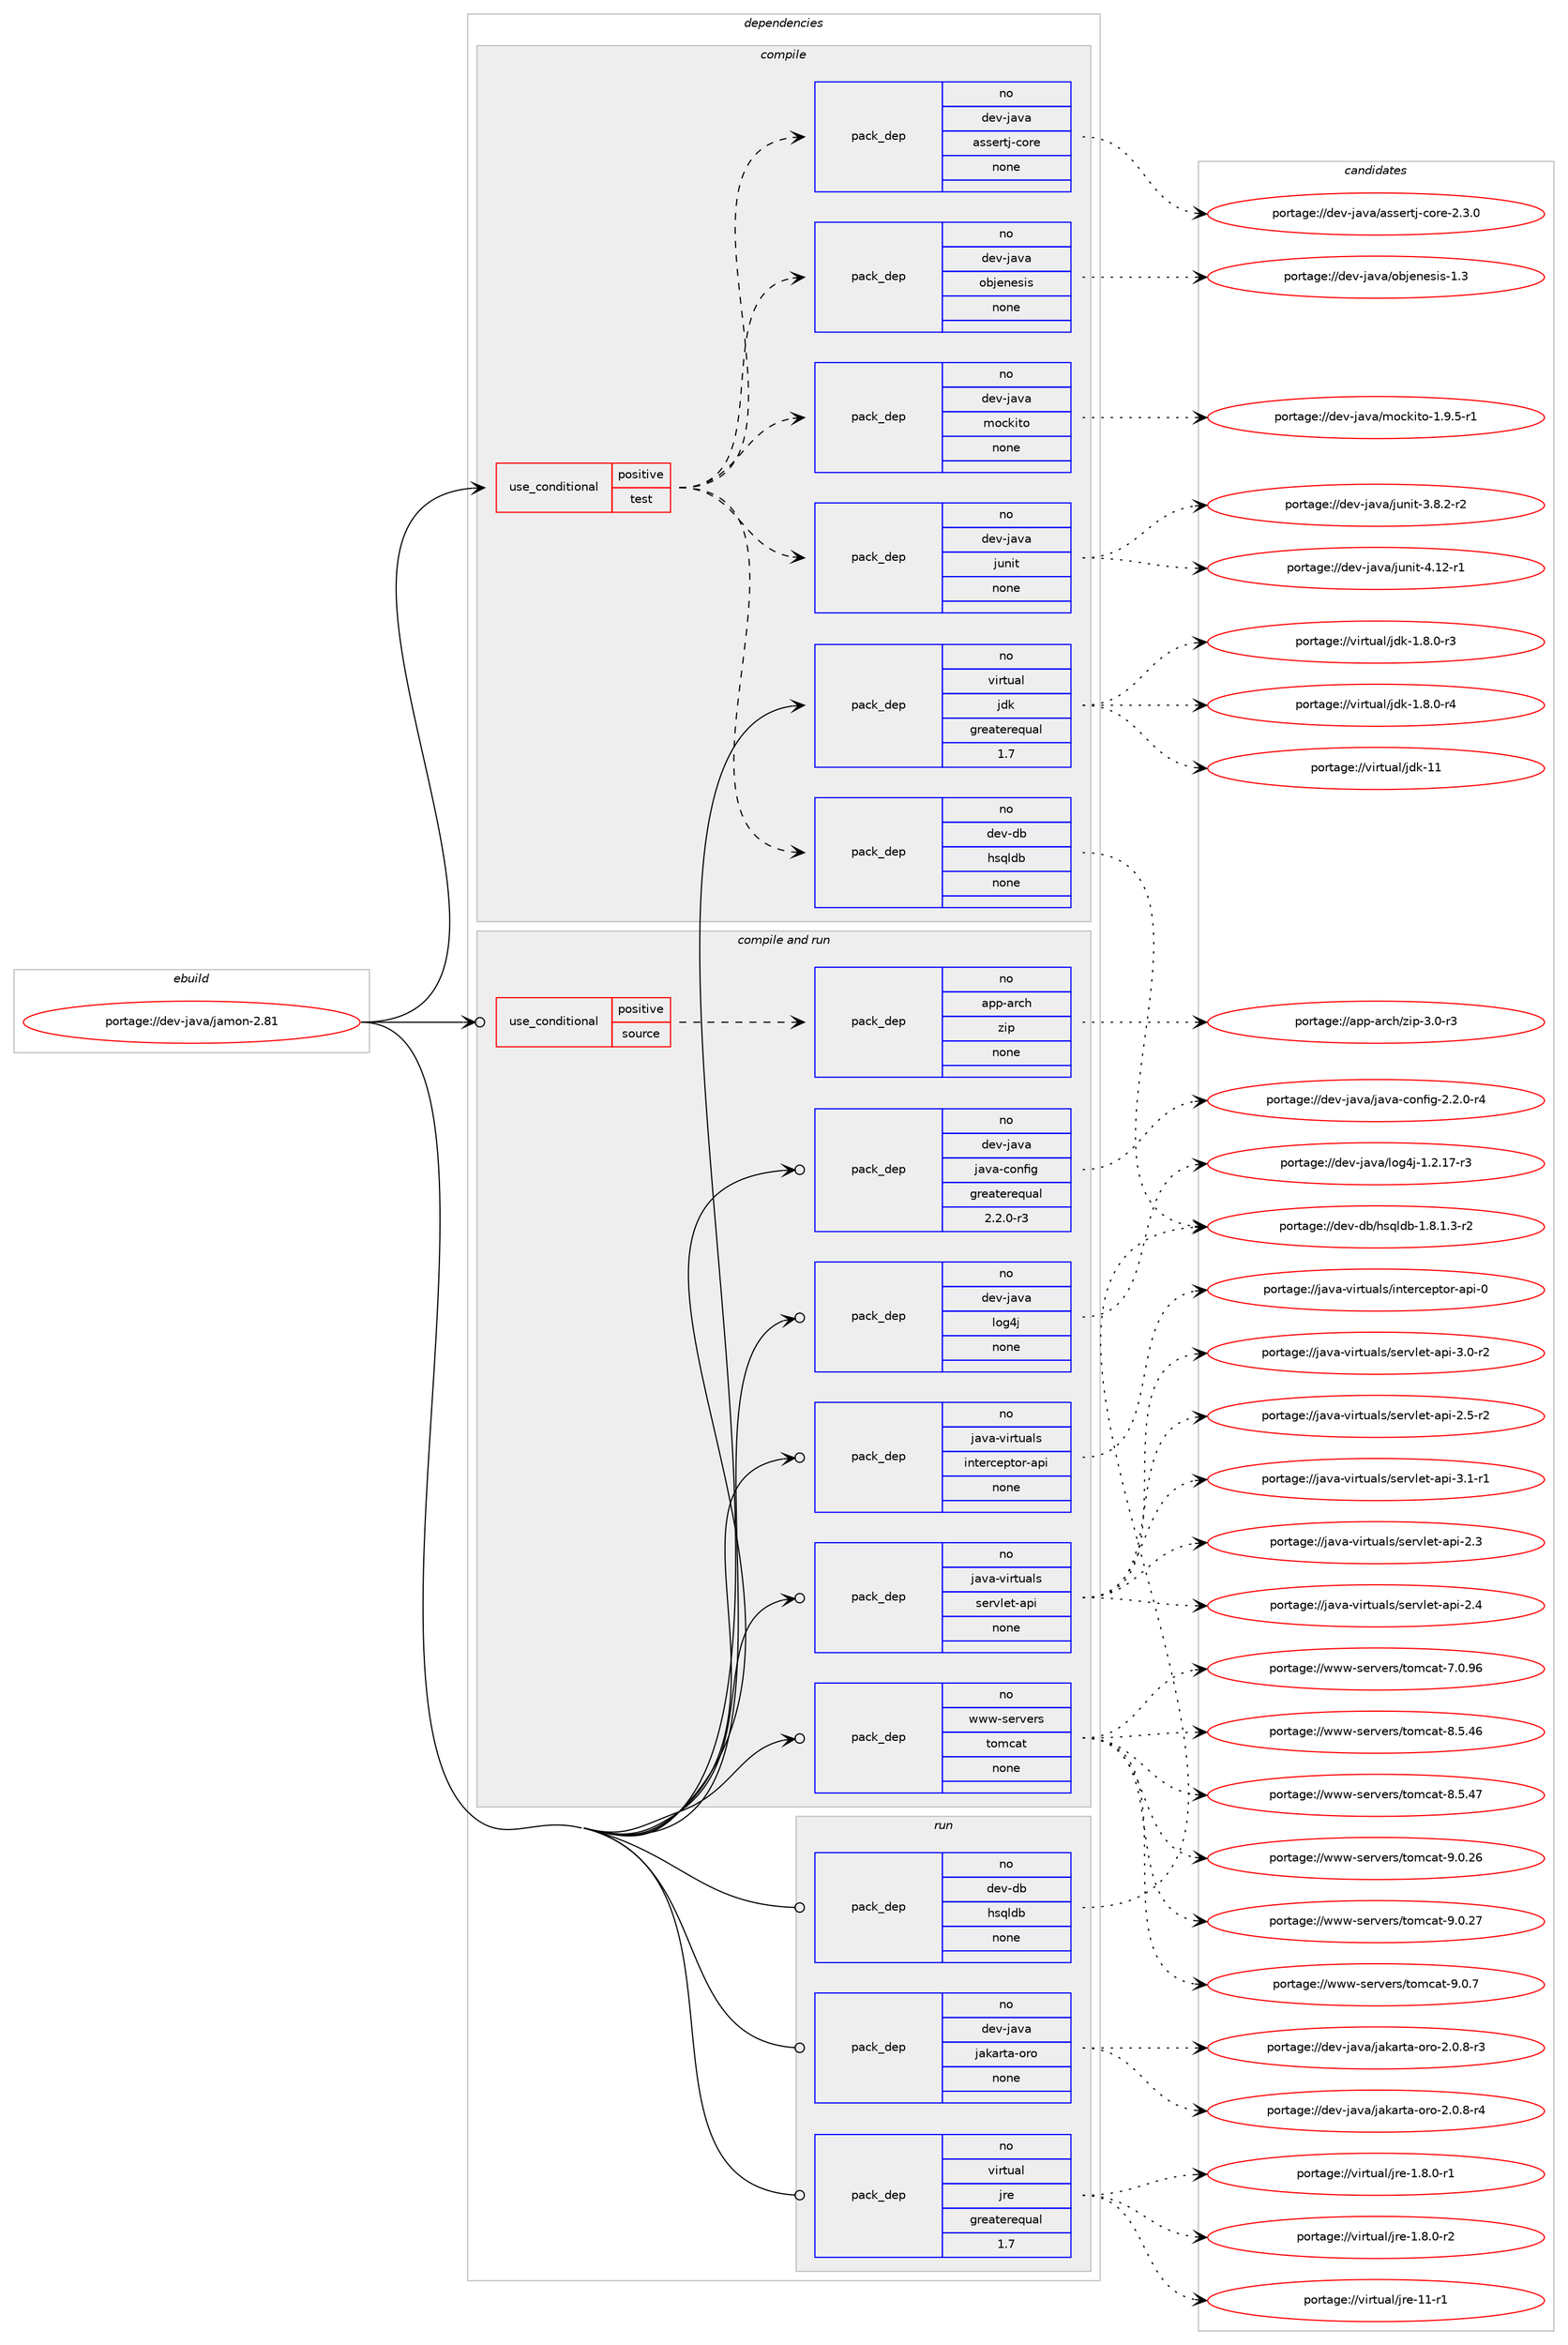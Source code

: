 digraph prolog {

# *************
# Graph options
# *************

newrank=true;
concentrate=true;
compound=true;
graph [rankdir=LR,fontname=Helvetica,fontsize=10,ranksep=1.5];#, ranksep=2.5, nodesep=0.2];
edge  [arrowhead=vee];
node  [fontname=Helvetica,fontsize=10];

# **********
# The ebuild
# **********

subgraph cluster_leftcol {
color=gray;
rank=same;
label=<<i>ebuild</i>>;
id [label="portage://dev-java/jamon-2.81", color=red, width=4, href="../dev-java/jamon-2.81.svg"];
}

# ****************
# The dependencies
# ****************

subgraph cluster_midcol {
color=gray;
label=<<i>dependencies</i>>;
subgraph cluster_compile {
fillcolor="#eeeeee";
style=filled;
label=<<i>compile</i>>;
subgraph cond18375 {
dependency88726 [label=<<TABLE BORDER="0" CELLBORDER="1" CELLSPACING="0" CELLPADDING="4"><TR><TD ROWSPAN="3" CELLPADDING="10">use_conditional</TD></TR><TR><TD>positive</TD></TR><TR><TD>test</TD></TR></TABLE>>, shape=none, color=red];
subgraph pack67637 {
dependency88727 [label=<<TABLE BORDER="0" CELLBORDER="1" CELLSPACING="0" CELLPADDING="4" WIDTH="220"><TR><TD ROWSPAN="6" CELLPADDING="30">pack_dep</TD></TR><TR><TD WIDTH="110">no</TD></TR><TR><TD>dev-db</TD></TR><TR><TD>hsqldb</TD></TR><TR><TD>none</TD></TR><TR><TD></TD></TR></TABLE>>, shape=none, color=blue];
}
dependency88726:e -> dependency88727:w [weight=20,style="dashed",arrowhead="vee"];
subgraph pack67638 {
dependency88728 [label=<<TABLE BORDER="0" CELLBORDER="1" CELLSPACING="0" CELLPADDING="4" WIDTH="220"><TR><TD ROWSPAN="6" CELLPADDING="30">pack_dep</TD></TR><TR><TD WIDTH="110">no</TD></TR><TR><TD>dev-java</TD></TR><TR><TD>assertj-core</TD></TR><TR><TD>none</TD></TR><TR><TD></TD></TR></TABLE>>, shape=none, color=blue];
}
dependency88726:e -> dependency88728:w [weight=20,style="dashed",arrowhead="vee"];
subgraph pack67639 {
dependency88729 [label=<<TABLE BORDER="0" CELLBORDER="1" CELLSPACING="0" CELLPADDING="4" WIDTH="220"><TR><TD ROWSPAN="6" CELLPADDING="30">pack_dep</TD></TR><TR><TD WIDTH="110">no</TD></TR><TR><TD>dev-java</TD></TR><TR><TD>junit</TD></TR><TR><TD>none</TD></TR><TR><TD></TD></TR></TABLE>>, shape=none, color=blue];
}
dependency88726:e -> dependency88729:w [weight=20,style="dashed",arrowhead="vee"];
subgraph pack67640 {
dependency88730 [label=<<TABLE BORDER="0" CELLBORDER="1" CELLSPACING="0" CELLPADDING="4" WIDTH="220"><TR><TD ROWSPAN="6" CELLPADDING="30">pack_dep</TD></TR><TR><TD WIDTH="110">no</TD></TR><TR><TD>dev-java</TD></TR><TR><TD>mockito</TD></TR><TR><TD>none</TD></TR><TR><TD></TD></TR></TABLE>>, shape=none, color=blue];
}
dependency88726:e -> dependency88730:w [weight=20,style="dashed",arrowhead="vee"];
subgraph pack67641 {
dependency88731 [label=<<TABLE BORDER="0" CELLBORDER="1" CELLSPACING="0" CELLPADDING="4" WIDTH="220"><TR><TD ROWSPAN="6" CELLPADDING="30">pack_dep</TD></TR><TR><TD WIDTH="110">no</TD></TR><TR><TD>dev-java</TD></TR><TR><TD>objenesis</TD></TR><TR><TD>none</TD></TR><TR><TD></TD></TR></TABLE>>, shape=none, color=blue];
}
dependency88726:e -> dependency88731:w [weight=20,style="dashed",arrowhead="vee"];
}
id:e -> dependency88726:w [weight=20,style="solid",arrowhead="vee"];
subgraph pack67642 {
dependency88732 [label=<<TABLE BORDER="0" CELLBORDER="1" CELLSPACING="0" CELLPADDING="4" WIDTH="220"><TR><TD ROWSPAN="6" CELLPADDING="30">pack_dep</TD></TR><TR><TD WIDTH="110">no</TD></TR><TR><TD>virtual</TD></TR><TR><TD>jdk</TD></TR><TR><TD>greaterequal</TD></TR><TR><TD>1.7</TD></TR></TABLE>>, shape=none, color=blue];
}
id:e -> dependency88732:w [weight=20,style="solid",arrowhead="vee"];
}
subgraph cluster_compileandrun {
fillcolor="#eeeeee";
style=filled;
label=<<i>compile and run</i>>;
subgraph cond18376 {
dependency88733 [label=<<TABLE BORDER="0" CELLBORDER="1" CELLSPACING="0" CELLPADDING="4"><TR><TD ROWSPAN="3" CELLPADDING="10">use_conditional</TD></TR><TR><TD>positive</TD></TR><TR><TD>source</TD></TR></TABLE>>, shape=none, color=red];
subgraph pack67643 {
dependency88734 [label=<<TABLE BORDER="0" CELLBORDER="1" CELLSPACING="0" CELLPADDING="4" WIDTH="220"><TR><TD ROWSPAN="6" CELLPADDING="30">pack_dep</TD></TR><TR><TD WIDTH="110">no</TD></TR><TR><TD>app-arch</TD></TR><TR><TD>zip</TD></TR><TR><TD>none</TD></TR><TR><TD></TD></TR></TABLE>>, shape=none, color=blue];
}
dependency88733:e -> dependency88734:w [weight=20,style="dashed",arrowhead="vee"];
}
id:e -> dependency88733:w [weight=20,style="solid",arrowhead="odotvee"];
subgraph pack67644 {
dependency88735 [label=<<TABLE BORDER="0" CELLBORDER="1" CELLSPACING="0" CELLPADDING="4" WIDTH="220"><TR><TD ROWSPAN="6" CELLPADDING="30">pack_dep</TD></TR><TR><TD WIDTH="110">no</TD></TR><TR><TD>dev-java</TD></TR><TR><TD>java-config</TD></TR><TR><TD>greaterequal</TD></TR><TR><TD>2.2.0-r3</TD></TR></TABLE>>, shape=none, color=blue];
}
id:e -> dependency88735:w [weight=20,style="solid",arrowhead="odotvee"];
subgraph pack67645 {
dependency88736 [label=<<TABLE BORDER="0" CELLBORDER="1" CELLSPACING="0" CELLPADDING="4" WIDTH="220"><TR><TD ROWSPAN="6" CELLPADDING="30">pack_dep</TD></TR><TR><TD WIDTH="110">no</TD></TR><TR><TD>dev-java</TD></TR><TR><TD>log4j</TD></TR><TR><TD>none</TD></TR><TR><TD></TD></TR></TABLE>>, shape=none, color=blue];
}
id:e -> dependency88736:w [weight=20,style="solid",arrowhead="odotvee"];
subgraph pack67646 {
dependency88737 [label=<<TABLE BORDER="0" CELLBORDER="1" CELLSPACING="0" CELLPADDING="4" WIDTH="220"><TR><TD ROWSPAN="6" CELLPADDING="30">pack_dep</TD></TR><TR><TD WIDTH="110">no</TD></TR><TR><TD>java-virtuals</TD></TR><TR><TD>interceptor-api</TD></TR><TR><TD>none</TD></TR><TR><TD></TD></TR></TABLE>>, shape=none, color=blue];
}
id:e -> dependency88737:w [weight=20,style="solid",arrowhead="odotvee"];
subgraph pack67647 {
dependency88738 [label=<<TABLE BORDER="0" CELLBORDER="1" CELLSPACING="0" CELLPADDING="4" WIDTH="220"><TR><TD ROWSPAN="6" CELLPADDING="30">pack_dep</TD></TR><TR><TD WIDTH="110">no</TD></TR><TR><TD>java-virtuals</TD></TR><TR><TD>servlet-api</TD></TR><TR><TD>none</TD></TR><TR><TD></TD></TR></TABLE>>, shape=none, color=blue];
}
id:e -> dependency88738:w [weight=20,style="solid",arrowhead="odotvee"];
subgraph pack67648 {
dependency88739 [label=<<TABLE BORDER="0" CELLBORDER="1" CELLSPACING="0" CELLPADDING="4" WIDTH="220"><TR><TD ROWSPAN="6" CELLPADDING="30">pack_dep</TD></TR><TR><TD WIDTH="110">no</TD></TR><TR><TD>www-servers</TD></TR><TR><TD>tomcat</TD></TR><TR><TD>none</TD></TR><TR><TD></TD></TR></TABLE>>, shape=none, color=blue];
}
id:e -> dependency88739:w [weight=20,style="solid",arrowhead="odotvee"];
}
subgraph cluster_run {
fillcolor="#eeeeee";
style=filled;
label=<<i>run</i>>;
subgraph pack67649 {
dependency88740 [label=<<TABLE BORDER="0" CELLBORDER="1" CELLSPACING="0" CELLPADDING="4" WIDTH="220"><TR><TD ROWSPAN="6" CELLPADDING="30">pack_dep</TD></TR><TR><TD WIDTH="110">no</TD></TR><TR><TD>dev-db</TD></TR><TR><TD>hsqldb</TD></TR><TR><TD>none</TD></TR><TR><TD></TD></TR></TABLE>>, shape=none, color=blue];
}
id:e -> dependency88740:w [weight=20,style="solid",arrowhead="odot"];
subgraph pack67650 {
dependency88741 [label=<<TABLE BORDER="0" CELLBORDER="1" CELLSPACING="0" CELLPADDING="4" WIDTH="220"><TR><TD ROWSPAN="6" CELLPADDING="30">pack_dep</TD></TR><TR><TD WIDTH="110">no</TD></TR><TR><TD>dev-java</TD></TR><TR><TD>jakarta-oro</TD></TR><TR><TD>none</TD></TR><TR><TD></TD></TR></TABLE>>, shape=none, color=blue];
}
id:e -> dependency88741:w [weight=20,style="solid",arrowhead="odot"];
subgraph pack67651 {
dependency88742 [label=<<TABLE BORDER="0" CELLBORDER="1" CELLSPACING="0" CELLPADDING="4" WIDTH="220"><TR><TD ROWSPAN="6" CELLPADDING="30">pack_dep</TD></TR><TR><TD WIDTH="110">no</TD></TR><TR><TD>virtual</TD></TR><TR><TD>jre</TD></TR><TR><TD>greaterequal</TD></TR><TR><TD>1.7</TD></TR></TABLE>>, shape=none, color=blue];
}
id:e -> dependency88742:w [weight=20,style="solid",arrowhead="odot"];
}
}

# **************
# The candidates
# **************

subgraph cluster_choices {
rank=same;
color=gray;
label=<<i>candidates</i>>;

subgraph choice67637 {
color=black;
nodesep=1;
choiceportage1001011184510098471041151131081009845494656464946514511450 [label="portage://dev-db/hsqldb-1.8.1.3-r2", color=red, width=4,href="../dev-db/hsqldb-1.8.1.3-r2.svg"];
dependency88727:e -> choiceportage1001011184510098471041151131081009845494656464946514511450:w [style=dotted,weight="100"];
}
subgraph choice67638 {
color=black;
nodesep=1;
choiceportage10010111845106971189747971151151011141161064599111114101455046514648 [label="portage://dev-java/assertj-core-2.3.0", color=red, width=4,href="../dev-java/assertj-core-2.3.0.svg"];
dependency88728:e -> choiceportage10010111845106971189747971151151011141161064599111114101455046514648:w [style=dotted,weight="100"];
}
subgraph choice67639 {
color=black;
nodesep=1;
choiceportage100101118451069711897471061171101051164551465646504511450 [label="portage://dev-java/junit-3.8.2-r2", color=red, width=4,href="../dev-java/junit-3.8.2-r2.svg"];
choiceportage1001011184510697118974710611711010511645524649504511449 [label="portage://dev-java/junit-4.12-r1", color=red, width=4,href="../dev-java/junit-4.12-r1.svg"];
dependency88729:e -> choiceportage100101118451069711897471061171101051164551465646504511450:w [style=dotted,weight="100"];
dependency88729:e -> choiceportage1001011184510697118974710611711010511645524649504511449:w [style=dotted,weight="100"];
}
subgraph choice67640 {
color=black;
nodesep=1;
choiceportage10010111845106971189747109111991071051161114549465746534511449 [label="portage://dev-java/mockito-1.9.5-r1", color=red, width=4,href="../dev-java/mockito-1.9.5-r1.svg"];
dependency88730:e -> choiceportage10010111845106971189747109111991071051161114549465746534511449:w [style=dotted,weight="100"];
}
subgraph choice67641 {
color=black;
nodesep=1;
choiceportage100101118451069711897471119810610111010111510511545494651 [label="portage://dev-java/objenesis-1.3", color=red, width=4,href="../dev-java/objenesis-1.3.svg"];
dependency88731:e -> choiceportage100101118451069711897471119810610111010111510511545494651:w [style=dotted,weight="100"];
}
subgraph choice67642 {
color=black;
nodesep=1;
choiceportage11810511411611797108471061001074549465646484511451 [label="portage://virtual/jdk-1.8.0-r3", color=red, width=4,href="../virtual/jdk-1.8.0-r3.svg"];
choiceportage11810511411611797108471061001074549465646484511452 [label="portage://virtual/jdk-1.8.0-r4", color=red, width=4,href="../virtual/jdk-1.8.0-r4.svg"];
choiceportage1181051141161179710847106100107454949 [label="portage://virtual/jdk-11", color=red, width=4,href="../virtual/jdk-11.svg"];
dependency88732:e -> choiceportage11810511411611797108471061001074549465646484511451:w [style=dotted,weight="100"];
dependency88732:e -> choiceportage11810511411611797108471061001074549465646484511452:w [style=dotted,weight="100"];
dependency88732:e -> choiceportage1181051141161179710847106100107454949:w [style=dotted,weight="100"];
}
subgraph choice67643 {
color=black;
nodesep=1;
choiceportage9711211245971149910447122105112455146484511451 [label="portage://app-arch/zip-3.0-r3", color=red, width=4,href="../app-arch/zip-3.0-r3.svg"];
dependency88734:e -> choiceportage9711211245971149910447122105112455146484511451:w [style=dotted,weight="100"];
}
subgraph choice67644 {
color=black;
nodesep=1;
choiceportage10010111845106971189747106971189745991111101021051034550465046484511452 [label="portage://dev-java/java-config-2.2.0-r4", color=red, width=4,href="../dev-java/java-config-2.2.0-r4.svg"];
dependency88735:e -> choiceportage10010111845106971189747106971189745991111101021051034550465046484511452:w [style=dotted,weight="100"];
}
subgraph choice67645 {
color=black;
nodesep=1;
choiceportage1001011184510697118974710811110352106454946504649554511451 [label="portage://dev-java/log4j-1.2.17-r3", color=red, width=4,href="../dev-java/log4j-1.2.17-r3.svg"];
dependency88736:e -> choiceportage1001011184510697118974710811110352106454946504649554511451:w [style=dotted,weight="100"];
}
subgraph choice67646 {
color=black;
nodesep=1;
choiceportage10697118974511810511411611797108115471051101161011149910111211611111445971121054548 [label="portage://java-virtuals/interceptor-api-0", color=red, width=4,href="../java-virtuals/interceptor-api-0.svg"];
dependency88737:e -> choiceportage10697118974511810511411611797108115471051101161011149910111211611111445971121054548:w [style=dotted,weight="100"];
}
subgraph choice67647 {
color=black;
nodesep=1;
choiceportage1069711897451181051141161179710811547115101114118108101116459711210545504651 [label="portage://java-virtuals/servlet-api-2.3", color=red, width=4,href="../java-virtuals/servlet-api-2.3.svg"];
choiceportage1069711897451181051141161179710811547115101114118108101116459711210545504652 [label="portage://java-virtuals/servlet-api-2.4", color=red, width=4,href="../java-virtuals/servlet-api-2.4.svg"];
choiceportage10697118974511810511411611797108115471151011141181081011164597112105455046534511450 [label="portage://java-virtuals/servlet-api-2.5-r2", color=red, width=4,href="../java-virtuals/servlet-api-2.5-r2.svg"];
choiceportage10697118974511810511411611797108115471151011141181081011164597112105455146484511450 [label="portage://java-virtuals/servlet-api-3.0-r2", color=red, width=4,href="../java-virtuals/servlet-api-3.0-r2.svg"];
choiceportage10697118974511810511411611797108115471151011141181081011164597112105455146494511449 [label="portage://java-virtuals/servlet-api-3.1-r1", color=red, width=4,href="../java-virtuals/servlet-api-3.1-r1.svg"];
dependency88738:e -> choiceportage1069711897451181051141161179710811547115101114118108101116459711210545504651:w [style=dotted,weight="100"];
dependency88738:e -> choiceportage1069711897451181051141161179710811547115101114118108101116459711210545504652:w [style=dotted,weight="100"];
dependency88738:e -> choiceportage10697118974511810511411611797108115471151011141181081011164597112105455046534511450:w [style=dotted,weight="100"];
dependency88738:e -> choiceportage10697118974511810511411611797108115471151011141181081011164597112105455146484511450:w [style=dotted,weight="100"];
dependency88738:e -> choiceportage10697118974511810511411611797108115471151011141181081011164597112105455146494511449:w [style=dotted,weight="100"];
}
subgraph choice67648 {
color=black;
nodesep=1;
choiceportage1191191194511510111411810111411547116111109999711645554648465754 [label="portage://www-servers/tomcat-7.0.96", color=red, width=4,href="../www-servers/tomcat-7.0.96.svg"];
choiceportage1191191194511510111411810111411547116111109999711645564653465254 [label="portage://www-servers/tomcat-8.5.46", color=red, width=4,href="../www-servers/tomcat-8.5.46.svg"];
choiceportage1191191194511510111411810111411547116111109999711645564653465255 [label="portage://www-servers/tomcat-8.5.47", color=red, width=4,href="../www-servers/tomcat-8.5.47.svg"];
choiceportage1191191194511510111411810111411547116111109999711645574648465054 [label="portage://www-servers/tomcat-9.0.26", color=red, width=4,href="../www-servers/tomcat-9.0.26.svg"];
choiceportage1191191194511510111411810111411547116111109999711645574648465055 [label="portage://www-servers/tomcat-9.0.27", color=red, width=4,href="../www-servers/tomcat-9.0.27.svg"];
choiceportage11911911945115101114118101114115471161111099997116455746484655 [label="portage://www-servers/tomcat-9.0.7", color=red, width=4,href="../www-servers/tomcat-9.0.7.svg"];
dependency88739:e -> choiceportage1191191194511510111411810111411547116111109999711645554648465754:w [style=dotted,weight="100"];
dependency88739:e -> choiceportage1191191194511510111411810111411547116111109999711645564653465254:w [style=dotted,weight="100"];
dependency88739:e -> choiceportage1191191194511510111411810111411547116111109999711645564653465255:w [style=dotted,weight="100"];
dependency88739:e -> choiceportage1191191194511510111411810111411547116111109999711645574648465054:w [style=dotted,weight="100"];
dependency88739:e -> choiceportage1191191194511510111411810111411547116111109999711645574648465055:w [style=dotted,weight="100"];
dependency88739:e -> choiceportage11911911945115101114118101114115471161111099997116455746484655:w [style=dotted,weight="100"];
}
subgraph choice67649 {
color=black;
nodesep=1;
choiceportage1001011184510098471041151131081009845494656464946514511450 [label="portage://dev-db/hsqldb-1.8.1.3-r2", color=red, width=4,href="../dev-db/hsqldb-1.8.1.3-r2.svg"];
dependency88740:e -> choiceportage1001011184510098471041151131081009845494656464946514511450:w [style=dotted,weight="100"];
}
subgraph choice67650 {
color=black;
nodesep=1;
choiceportage10010111845106971189747106971079711411697451111141114550464846564511451 [label="portage://dev-java/jakarta-oro-2.0.8-r3", color=red, width=4,href="../dev-java/jakarta-oro-2.0.8-r3.svg"];
choiceportage10010111845106971189747106971079711411697451111141114550464846564511452 [label="portage://dev-java/jakarta-oro-2.0.8-r4", color=red, width=4,href="../dev-java/jakarta-oro-2.0.8-r4.svg"];
dependency88741:e -> choiceportage10010111845106971189747106971079711411697451111141114550464846564511451:w [style=dotted,weight="100"];
dependency88741:e -> choiceportage10010111845106971189747106971079711411697451111141114550464846564511452:w [style=dotted,weight="100"];
}
subgraph choice67651 {
color=black;
nodesep=1;
choiceportage11810511411611797108471061141014549465646484511449 [label="portage://virtual/jre-1.8.0-r1", color=red, width=4,href="../virtual/jre-1.8.0-r1.svg"];
choiceportage11810511411611797108471061141014549465646484511450 [label="portage://virtual/jre-1.8.0-r2", color=red, width=4,href="../virtual/jre-1.8.0-r2.svg"];
choiceportage11810511411611797108471061141014549494511449 [label="portage://virtual/jre-11-r1", color=red, width=4,href="../virtual/jre-11-r1.svg"];
dependency88742:e -> choiceportage11810511411611797108471061141014549465646484511449:w [style=dotted,weight="100"];
dependency88742:e -> choiceportage11810511411611797108471061141014549465646484511450:w [style=dotted,weight="100"];
dependency88742:e -> choiceportage11810511411611797108471061141014549494511449:w [style=dotted,weight="100"];
}
}

}
